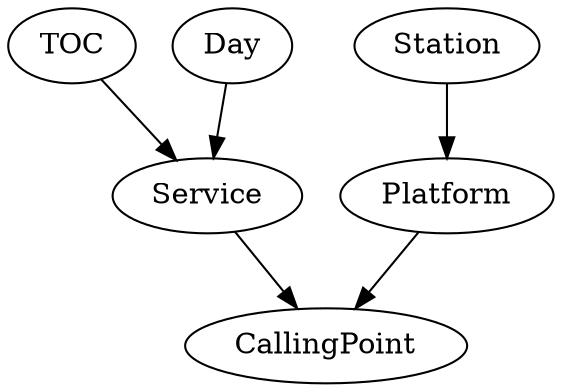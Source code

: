 digraph DepartureBoard {
  TOC -> Service
  Station -> Platform
  Day -> Service

  Service -> CallingPoint
  Platform -> CallingPoint
}
